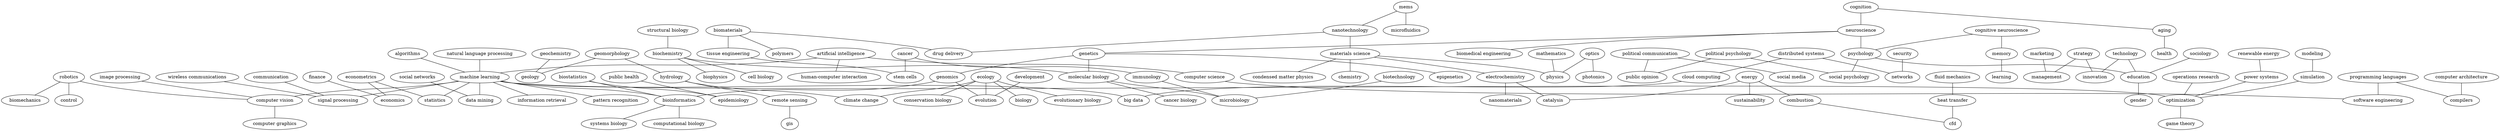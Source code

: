 strict graph layer0 {
	graph [name=layer0];
	node [label="\N"];
	4608	[label=robotics,
		level=1,
		weight=3442.0];
	2128	[label=biomechanics,
		level=1,
		weight=1657.0];
	4608 -- 2128	[level=1,
		weight=73.0];
	1963	[label="computer vision",
		level=1,
		weight=5478.0];
	4608 -- 1963	[level=1,
		weight=581.0];
	893	[label=control,
		level=1,
		weight=1694.0];
	4608 -- 893	[level=1,
		weight=369.0];
	2605	[label="social networks",
		level=1,
		weight=1144.0];
	4236	[label="data mining",
		level=1,
		weight=3417.0];
	2605 -- 4236	[level=1,
		weight=117.0];
	3628	[label=biotechnology,
		level=1,
		weight=1182.0];
	1828	[label=microbiology,
		level=1,
		weight=2355.0];
	3628 -- 1828	[level=1,
		weight=135.0];
	5606	[label=mems,
		weight=872.0];
	770	[label=microfluidics,
		level=1,
		weight=1372.0];
	5606 -- 770	[level=1,
		weight=105.0];
	943	[label=nanotechnology,
		level=1,
		weight=3024.0];
	5606 -- 943	[level=1,
		weight=83.0];
	325	[label="programming languages",
		weight=816.0];
	2002	[label=compilers,
		weight=365.0];
	325 -- 2002	[level=1,
		weight=95.0];
	5166	[label="software engineering",
		level=1,
		weight=2055.0];
	325 -- 5166	[level=1,
		weight=160.0];
	40	[label=geochemistry,
		level=1,
		weight=1076.0];
	4388	[label=geology,
		level=1,
		weight=1135.0];
	40 -- 4388	[level=1,
		weight=216.0];
	2089	[label="wireless communications",
		level=1,
		weight=1437.0];
	1853	[label="signal processing",
		level=1,
		weight=2402.0];
	2089 -- 1853	[level=1,
		weight=216.0];
	5403	[label=biomaterials,
		level=1,
		weight=2072.0];
	2388	[label="tissue engineering",
		level=1,
		weight=1425.0];
	5403 -- 2388	[level=1,
		weight=585.0];
	5087	[label=polymers,
		level=1,
		weight=1115.0];
	5403 -- 5087	[level=1,
		weight=120.0];
	3596	[label="drug delivery",
		level=1,
		weight=1120.0];
	5403 -- 3596	[level=1,
		weight=309.0];
	1899	[label=cognition,
		weight=941.0];
	4190	[label=aging,
		level=1,
		weight=1482.0];
	1899 -- 4190	[level=1,
		weight=66.0];
	2556	[label=neuroscience,
		level=1,
		weight=5781.0];
	1899 -- 2556	[level=1,
		weight=77.0];
	4505	[label=cancer,
		level=1,
		weight=2228.0];
	1268	[label=immunology,
		level=1,
		weight=2783.0];
	4505 -- 1268	[level=1,
		weight=163.0];
	3942	[label="stem cells",
		level=1,
		weight=1176.0];
	4505 -- 3942	[level=1,
		weight=125.0];
	4825	[label=geomorphology,
		weight=579.0];
	4825 -- 4388	[level=1,
		weight=43.0];
	3944	[label=hydrology,
		level=1,
		weight=1221.0];
	4825 -- 3944	[level=1,
		weight=88.0];
	3900	[label=algorithms,
		level=1,
		weight=1235.0];
	5607	[label="machine learning",
		level=1,
		weight=11046.0];
	3900 -- 5607	[level=1,
		weight=130.0];
	3170	[label="computer architecture",
		level=1,
		weight=1187.0];
	3170 -- 2002	[level=1,
		weight=97.0];
	378	[label=health,
		level=1,
		weight=1282.0];
	4190 -- 378	[level=1,
		weight=79.0];
	5226	[label=ecology,
		level=1,
		weight=3351.0];
	3938	[label="conservation biology",
		level=1,
		weight=1902.0];
	5226 -- 3938	[level=1,
		weight=493.0];
	2478	[label="evolutionary biology",
		level=1,
		weight=1456.0];
	5226 -- 2478	[level=1,
		weight=160.0];
	291	[label=biology,
		level=1,
		weight=1336.0];
	5226 -- 291	[level=1,
		weight=96.0];
	3314	[label="climate change",
		level=1,
		weight=2181.0];
	5226 -- 3314	[level=1,
		weight=139.0];
	4813	[label=evolution,
		level=1,
		weight=2669.0];
	5226 -- 4813	[level=1,
		weight=625.0];
	4028	[label=mathematics,
		level=1,
		weight=1238.0];
	2560	[label=physics,
		level=1,
		weight=2647.0];
	4028 -- 2560	[level=1,
		weight=90.0];
	352	[label=econometrics,
		weight=725.0];
	773	[label=statistics,
		level=1,
		weight=2580.0];
	352 -- 773	[level=1,
		weight=75.0];
	5213	[label=economics,
		level=1,
		weight=2155.0];
	352 -- 5213	[level=1,
		weight=109.0];
	1109	[label=genetics,
		level=1,
		weight=3043.0];
	2556 -- 1109	[level=1,
		weight=146.0];
	727	[label=psychology,
		level=1,
		weight=2022.0];
	2556 -- 727	[level=1,
		weight=249.0];
	554	[label="biomedical engineering",
		level=1,
		weight=1263.0];
	2556 -- 554	[level=1,
		weight=74.0];
	469	[label=optics,
		level=1,
		weight=1380.0];
	1671	[label=photonics,
		level=1,
		weight=1310.0];
	469 -- 1671	[level=1,
		weight=269.0];
	469 -- 2560	[level=1,
		weight=153.0];
	1739	[label=biostatistics,
		level=1,
		weight=1173.0];
	1884	[label=bioinformatics,
		level=1,
		weight=5075.0];
	1739 -- 1884	[level=1,
		weight=151.0];
	5775	[label=epidemiology,
		level=1,
		weight=1984.0];
	1739 -- 5775	[level=1,
		weight=232.0];
	2333	[label="structural biology",
		level=1,
		weight=1299.0];
	4368	[label=biochemistry,
		level=1,
		weight=2460.0];
	2333 -- 4368	[level=1,
		weight=280.0];
	5121	[label=genomics,
		level=1,
		weight=2984.0];
	1109 -- 5121	[level=1,
		weight=526.0];
	3363	[label="molecular biology",
		level=1,
		weight=2880.0];
	1109 -- 3363	[level=1,
		weight=340.0];
	3068	[label=epigenetics,
		level=1,
		weight=1269.0];
	1109 -- 3068	[level=1,
		weight=129.0];
	2388 -- 3942	[level=1,
		weight=173.0];
	3259	[label="artificial intelligence",
		level=1,
		weight=5844.0];
	3259 -- 5607	[level=1,
		weight=1671.0];
	2851	[label="computer science",
		level=1,
		weight=2121.0];
	3259 -- 2851	[level=1,
		weight=154.0];
	5094	[label="human-computer interaction",
		level=1,
		weight=1333.0];
	3259 -- 5094	[level=1,
		weight=66.0];
	2975	[label=strategy,
		weight=587.0];
	4481	[label=innovation,
		level=1,
		weight=1414.0];
	2975 -- 4481	[level=1,
		weight=126.0];
	5318	[label=management,
		weight=976.0];
	2975 -- 5318	[level=1,
		weight=60.0];
	1891	[label="materials science",
		level=1,
		weight=3272.0];
	943 -- 1891	[level=1,
		weight=312.0];
	943 -- 3596	[level=1,
		weight=143.0];
	4295	[label=modeling,
		level=1,
		weight=1570.0];
	4732	[label=simulation,
		level=1,
		weight=1276.0];
	4295 -- 4732	[level=1,
		weight=340.0];
	4565	[label=communication,
		level=1,
		weight=1267.0];
	4565 -- 1853	[level=1,
		weight=157.0];
	5245	[label=biophysics,
		level=1,
		weight=2308.0];
	4368 -- 5245	[level=1,
		weight=268.0];
	2770	[label="cell biology",
		level=1,
		weight=1749.0];
	4368 -- 2770	[level=1,
		weight=268.0];
	4368 -- 3363	[level=1,
		weight=494.0];
	1513	[label=technology,
		level=1,
		weight=1153.0];
	1513 -- 4481	[level=1,
		weight=80.0];
	3763	[label=education,
		level=1,
		weight=2017.0];
	1513 -- 3763	[level=1,
		weight=75.0];
	3633	[label=energy,
		level=1,
		weight=1626.0];
	106	[label=sustainability,
		level=1,
		weight=1357.0];
	3633 -- 106	[level=1,
		weight=78.0];
	4860	[label=catalysis,
		level=1,
		weight=1272.0];
	3633 -- 4860	[level=1,
		weight=71.0];
	3688	[label=combustion,
		weight=648.0];
	3633 -- 3688	[level=1,
		weight=68.0];
	2948	[label="natural language processing",
		level=1,
		weight=1898.0];
	2948 -- 5607	[level=1,
		weight=728.0];
	2168	[label="image processing",
		level=1,
		weight=2648.0];
	2168 -- 1963	[level=1,
		weight=910.0];
	2355	[label="public health",
		level=1,
		weight=1469.0];
	2355 -- 5775	[level=1,
		weight=259.0];
	5607 -- 4236	[level=1,
		weight=1295.0];
	5607 -- 1884	[level=1,
		weight=637.0];
	5607 -- 1963	[level=1,
		weight=2239.0];
	5607 -- 773	[level=1,
		weight=397.0];
	5397	[label="information retrieval",
		level=1,
		weight=1077.0];
	5607 -- 5397	[level=1,
		weight=290.0];
	2092	[label=optimization,
		level=1,
		weight=2557.0];
	5607 -- 2092	[level=1,
		weight=383.0];
	3618	[label="pattern recognition",
		level=1,
		weight=1743.0];
	5607 -- 3618	[level=1,
		weight=714.0];
	3139	[label="big data",
		level=1,
		weight=1120.0];
	5607 -- 3139	[level=1,
		weight=229.0];
	5607 -- 1853	[level=1,
		weight=500.0];
	5121 -- 1884	[level=1,
		weight=823.0];
	5121 -- 4813	[level=1,
		weight=329.0];
	2691	[label="remote sensing",
		level=1,
		weight=1953.0];
	3944 -- 2691	[level=1,
		weight=132.0];
	3944 -- 3314	[level=1,
		weight=118.0];
	1268 -- 1828	[level=1,
		weight=250.0];
	2851 -- 5166	[level=1,
		weight=105.0];
	1394	[label="condensed matter physics",
		level=1,
		weight=1631.0];
	1891 -- 1394	[level=1,
		weight=126.0];
	2406	[label=electrochemistry,
		level=1,
		weight=1283.0];
	1891 -- 2406	[level=1,
		weight=106.0];
	1891 -- 2560	[level=1,
		weight=246.0];
	2682	[label=chemistry,
		level=1,
		weight=2206.0];
	1891 -- 2682	[level=1,
		weight=219.0];
	4708	[label="operations research",
		level=1,
		weight=1120.0];
	4708 -- 2092	[level=1,
		weight=165.0];
	2199	[label="systems biology",
		level=1,
		weight=1798.0];
	1884 -- 2199	[level=1,
		weight=371.0];
	5118	[label="computational biology",
		level=1,
		weight=2567.0];
	1884 -- 5118	[level=1,
		weight=930.0];
	4732 -- 2092	[level=1,
		weight=90.0];
	2409	[label="computer graphics",
		level=1,
		weight=1251.0];
	1963 -- 2409	[level=1,
		weight=374.0];
	527	[label=development,
		level=1,
		weight=1423.0];
	527 -- 4813	[level=1,
		weight=101.0];
	3049	[label="cognitive neuroscience",
		level=1,
		weight=1431.0];
	5480	[label=memory,
		weight=996.0];
	3049 -- 5480	[level=1,
		weight=114.0];
	3049 -- 727	[level=1,
		weight=104.0];
	2535	[label="renewable energy",
		level=1,
		weight=1373.0];
	4593	[label="power systems",
		weight=591.0];
	2535 -- 4593	[level=1,
		weight=98.0];
	1029	[label=learning,
		level=1,
		weight=1191.0];
	5480 -- 1029	[level=1,
		weight=273.0];
	1231	[label="fluid mechanics",
		level=1,
		weight=1144.0];
	3872	[label="heat transfer",
		weight=897.0];
	1231 -- 3872	[level=1,
		weight=147.0];
	145	[label=cfd,
		weight=798.0];
	3872 -- 145	[level=1,
		weight=85.0];
	5292	[label=sociology,
		level=1,
		weight=1079.0];
	5292 -- 3763	[level=1,
		weight=72.0];
	3492	[label="cancer biology",
		level=1,
		weight=1299.0];
	3363 -- 3492	[level=1,
		weight=103.0];
	3363 -- 1828	[level=1,
		weight=256.0];
	116	[label=marketing,
		level=1,
		weight=1190.0];
	116 -- 5318	[level=1,
		weight=55.0];
	391	[label="political psychology",
		weight=243.0];
	5636	[label="public opinion",
		weight=322.0];
	391 -- 5636	[level=1,
		weight=55.0];
	4068	[label="social psychology",
		weight=954.0];
	391 -- 4068	[level=1,
		weight=47.0];
	2406 -- 4860	[level=1,
		weight=93.0];
	1097	[label=nanomaterials,
		level=1,
		weight=1632.0];
	2406 -- 1097	[level=1,
		weight=105.0];
	727 -- 3763	[level=1,
		weight=72.0];
	727 -- 4068	[level=1,
		weight=44.0];
	4250	[label="political communication",
		weight=397.0];
	4250 -- 5636	[level=1,
		weight=62.0];
	1142	[label="social media",
		level=1,
		weight=1109.0];
	4250 -- 1142	[level=1,
		weight=47.0];
	4593 -- 2092	[level=1,
		weight=61.0];
	1245	[label=gender,
		level=1,
		weight=1615.0];
	3763 -- 1245	[level=1,
		weight=68.0];
	197	[label=security,
		level=1,
		weight=1538.0];
	3218	[label=networks,
		level=1,
		weight=1679.0];
	197 -- 3218	[level=1,
		weight=184.0];
	2061	[label=gis,
		level=1,
		weight=1284.0];
	2691 -- 2061	[level=1,
		weight=382.0];
	2435	[label=finance,
		level=1,
		weight=1130.0];
	2435 -- 5213	[level=1,
		weight=187.0];
	2916	[label="game theory",
		level=1,
		weight=1138.0];
	2092 -- 2916	[level=1,
		weight=78.0];
	1657	[label="distributed systems",
		level=1,
		weight=1415.0];
	4448	[label="cloud computing",
		level=1,
		weight=1501.0];
	1657 -- 4448	[level=1,
		weight=267.0];
	1657 -- 3218	[level=1,
		weight=132.0];
	4448 -- 3139	[level=1,
		weight=134.0];
	3688 -- 145	[level=1,
		weight=61.0];
}
